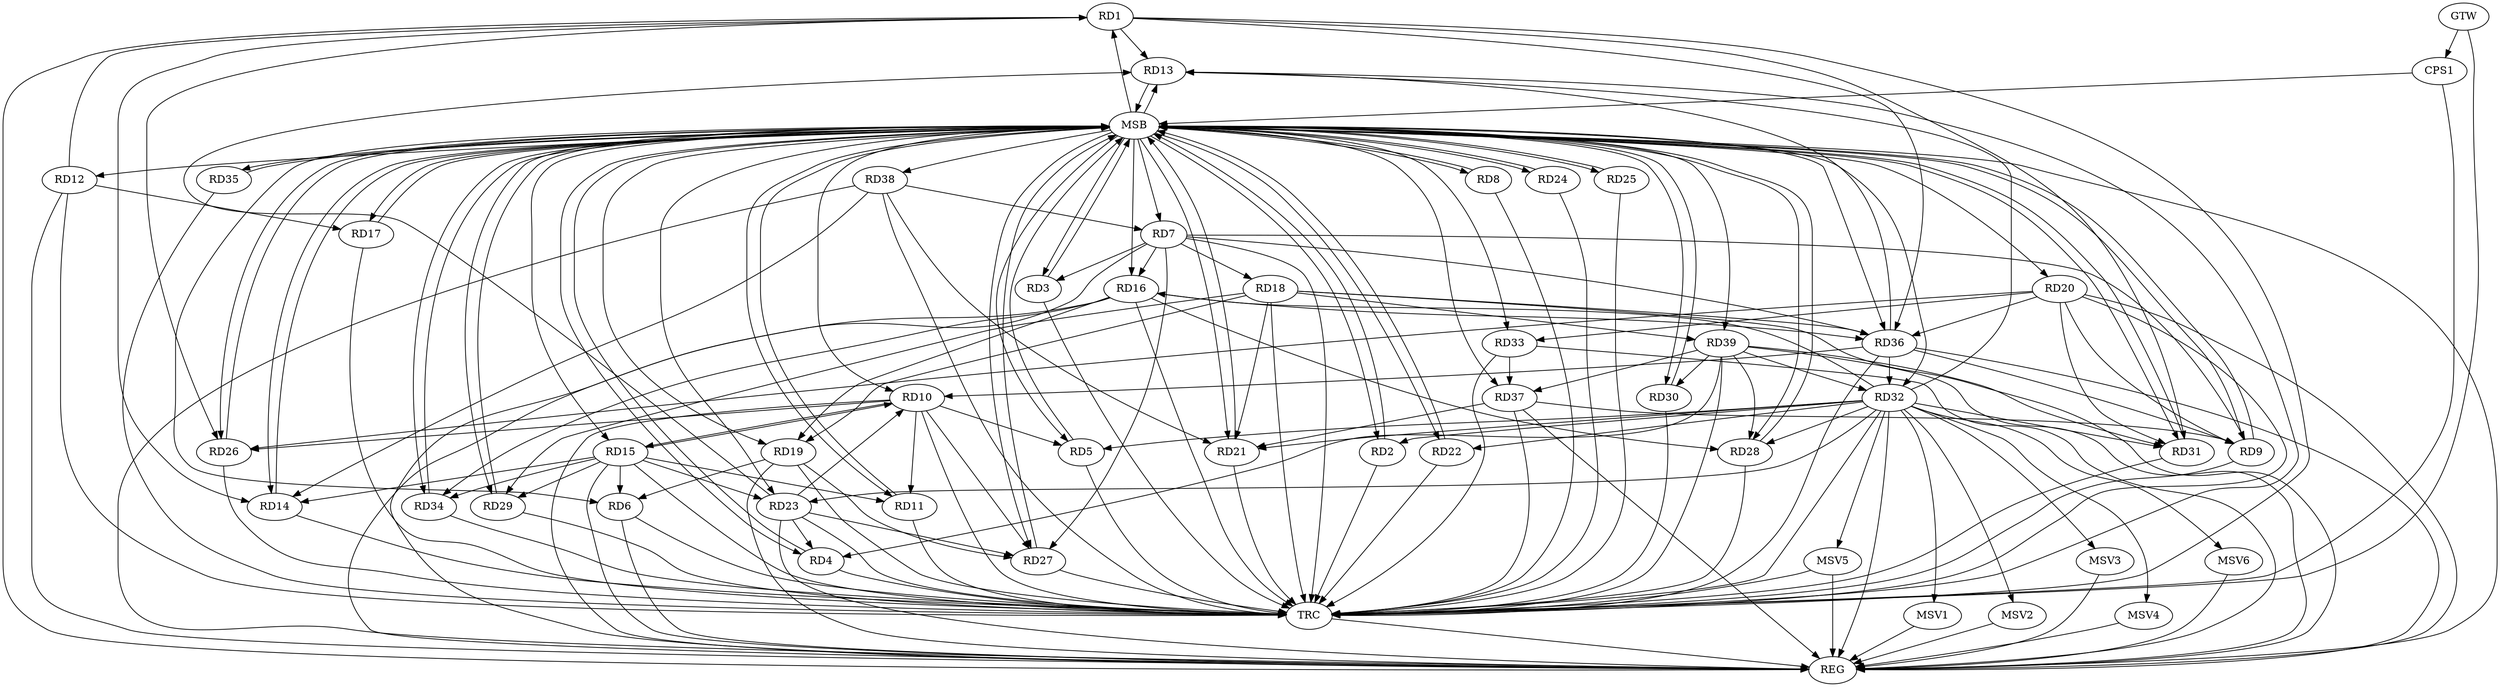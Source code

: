 strict digraph G {
  RD1 [ label="RD1" ];
  RD2 [ label="RD2" ];
  RD3 [ label="RD3" ];
  RD4 [ label="RD4" ];
  RD5 [ label="RD5" ];
  RD6 [ label="RD6" ];
  RD7 [ label="RD7" ];
  RD8 [ label="RD8" ];
  RD9 [ label="RD9" ];
  RD10 [ label="RD10" ];
  RD11 [ label="RD11" ];
  RD12 [ label="RD12" ];
  RD13 [ label="RD13" ];
  RD14 [ label="RD14" ];
  RD15 [ label="RD15" ];
  RD16 [ label="RD16" ];
  RD17 [ label="RD17" ];
  RD18 [ label="RD18" ];
  RD19 [ label="RD19" ];
  RD20 [ label="RD20" ];
  RD21 [ label="RD21" ];
  RD22 [ label="RD22" ];
  RD23 [ label="RD23" ];
  RD24 [ label="RD24" ];
  RD25 [ label="RD25" ];
  RD26 [ label="RD26" ];
  RD27 [ label="RD27" ];
  RD28 [ label="RD28" ];
  RD29 [ label="RD29" ];
  RD30 [ label="RD30" ];
  RD31 [ label="RD31" ];
  RD32 [ label="RD32" ];
  RD33 [ label="RD33" ];
  RD34 [ label="RD34" ];
  RD35 [ label="RD35" ];
  RD36 [ label="RD36" ];
  RD37 [ label="RD37" ];
  RD38 [ label="RD38" ];
  RD39 [ label="RD39" ];
  CPS1 [ label="CPS1" ];
  GTW [ label="GTW" ];
  REG [ label="REG" ];
  MSB [ label="MSB" ];
  TRC [ label="TRC" ];
  MSV1 [ label="MSV1" ];
  MSV2 [ label="MSV2" ];
  MSV3 [ label="MSV3" ];
  MSV4 [ label="MSV4" ];
  MSV5 [ label="MSV5" ];
  MSV6 [ label="MSV6" ];
  RD12 -> RD1;
  RD1 -> RD13;
  RD1 -> RD14;
  RD1 -> RD26;
  RD1 -> RD31;
  RD1 -> RD36;
  RD32 -> RD2;
  RD7 -> RD3;
  RD23 -> RD4;
  RD39 -> RD4;
  RD10 -> RD5;
  RD32 -> RD5;
  RD15 -> RD6;
  RD19 -> RD6;
  RD7 -> RD9;
  RD7 -> RD16;
  RD7 -> RD18;
  RD7 -> RD27;
  RD7 -> RD36;
  RD38 -> RD7;
  RD20 -> RD9;
  RD36 -> RD9;
  RD37 -> RD9;
  RD10 -> RD11;
  RD10 -> RD15;
  RD15 -> RD10;
  RD23 -> RD10;
  RD10 -> RD26;
  RD10 -> RD27;
  RD36 -> RD10;
  RD15 -> RD11;
  RD12 -> RD17;
  RD23 -> RD13;
  RD32 -> RD13;
  RD36 -> RD13;
  RD15 -> RD14;
  RD38 -> RD14;
  RD15 -> RD23;
  RD15 -> RD29;
  RD15 -> RD34;
  RD16 -> RD19;
  RD16 -> RD28;
  RD32 -> RD16;
  RD16 -> RD34;
  RD16 -> RD36;
  RD18 -> RD19;
  RD18 -> RD21;
  RD18 -> RD29;
  RD18 -> RD36;
  RD18 -> RD39;
  RD19 -> RD27;
  RD20 -> RD26;
  RD20 -> RD31;
  RD20 -> RD33;
  RD20 -> RD36;
  RD32 -> RD21;
  RD37 -> RD21;
  RD38 -> RD21;
  RD32 -> RD22;
  RD23 -> RD27;
  RD32 -> RD23;
  RD32 -> RD28;
  RD39 -> RD28;
  RD39 -> RD30;
  RD32 -> RD31;
  RD39 -> RD31;
  RD36 -> RD32;
  RD39 -> RD32;
  RD33 -> RD37;
  RD39 -> RD37;
  GTW -> CPS1;
  RD1 -> REG;
  RD6 -> REG;
  RD7 -> REG;
  RD10 -> REG;
  RD12 -> REG;
  RD15 -> REG;
  RD16 -> REG;
  RD18 -> REG;
  RD19 -> REG;
  RD20 -> REG;
  RD23 -> REG;
  RD32 -> REG;
  RD33 -> REG;
  RD36 -> REG;
  RD37 -> REG;
  RD38 -> REG;
  RD39 -> REG;
  RD2 -> MSB;
  MSB -> RD1;
  MSB -> RD15;
  MSB -> RD21;
  MSB -> RD39;
  MSB -> REG;
  RD3 -> MSB;
  MSB -> RD12;
  MSB -> RD17;
  MSB -> RD36;
  RD4 -> MSB;
  MSB -> RD9;
  MSB -> RD10;
  RD5 -> MSB;
  MSB -> RD3;
  MSB -> RD13;
  MSB -> RD28;
  MSB -> RD30;
  RD8 -> MSB;
  MSB -> RD7;
  MSB -> RD23;
  MSB -> RD38;
  RD9 -> MSB;
  MSB -> RD34;
  RD11 -> MSB;
  MSB -> RD16;
  RD13 -> MSB;
  MSB -> RD6;
  MSB -> RD11;
  MSB -> RD32;
  MSB -> RD37;
  RD14 -> MSB;
  MSB -> RD5;
  MSB -> RD19;
  MSB -> RD24;
  RD17 -> MSB;
  MSB -> RD20;
  MSB -> RD26;
  RD21 -> MSB;
  MSB -> RD29;
  RD22 -> MSB;
  RD24 -> MSB;
  MSB -> RD8;
  MSB -> RD31;
  MSB -> RD35;
  RD25 -> MSB;
  MSB -> RD14;
  MSB -> RD22;
  MSB -> RD33;
  RD26 -> MSB;
  MSB -> RD2;
  MSB -> RD25;
  RD27 -> MSB;
  RD28 -> MSB;
  RD29 -> MSB;
  RD30 -> MSB;
  RD31 -> MSB;
  RD34 -> MSB;
  RD35 -> MSB;
  MSB -> RD27;
  CPS1 -> MSB;
  MSB -> RD4;
  RD1 -> TRC;
  RD2 -> TRC;
  RD3 -> TRC;
  RD4 -> TRC;
  RD5 -> TRC;
  RD6 -> TRC;
  RD7 -> TRC;
  RD8 -> TRC;
  RD9 -> TRC;
  RD10 -> TRC;
  RD11 -> TRC;
  RD12 -> TRC;
  RD13 -> TRC;
  RD14 -> TRC;
  RD15 -> TRC;
  RD16 -> TRC;
  RD17 -> TRC;
  RD18 -> TRC;
  RD19 -> TRC;
  RD20 -> TRC;
  RD21 -> TRC;
  RD22 -> TRC;
  RD23 -> TRC;
  RD24 -> TRC;
  RD25 -> TRC;
  RD26 -> TRC;
  RD27 -> TRC;
  RD28 -> TRC;
  RD29 -> TRC;
  RD30 -> TRC;
  RD31 -> TRC;
  RD32 -> TRC;
  RD33 -> TRC;
  RD34 -> TRC;
  RD35 -> TRC;
  RD36 -> TRC;
  RD37 -> TRC;
  RD38 -> TRC;
  RD39 -> TRC;
  CPS1 -> TRC;
  GTW -> TRC;
  TRC -> REG;
  RD32 -> MSV1;
  MSV1 -> REG;
  RD32 -> MSV2;
  MSV2 -> REG;
  RD32 -> MSV3;
  MSV3 -> REG;
  RD32 -> MSV4;
  MSV4 -> REG;
  RD32 -> MSV5;
  RD32 -> MSV6;
  MSV5 -> REG;
  MSV5 -> TRC;
  MSV6 -> REG;
}
